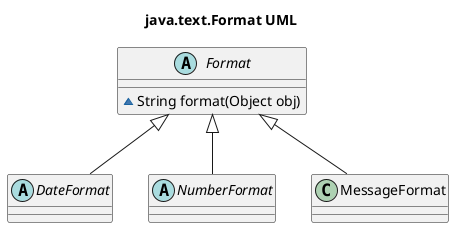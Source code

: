 @startuml

title java.text.Format UML

abstract class Format {
    ~String format(Object obj)
}

abstract class DateFormat
abstract class NumberFormat
class MessageFormat

Format <|-- DateFormat
Format <|-- NumberFormat
Format <|-- MessageFormat

@enduml
